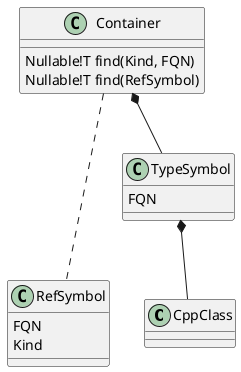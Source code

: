 @startuml
class CppClass

class Container {
Nullable!T find(Kind, FQN)
Nullable!T find(RefSymbol)
}

class "RefSymbol" as RefSymbol {
FQN
Kind
}

class "TypeSymbol" as TypeSymbol {
FQN
}

Container *-- TypeSymbol
TypeSymbol *-- CppClass
Container ... RefSymbol
@end
